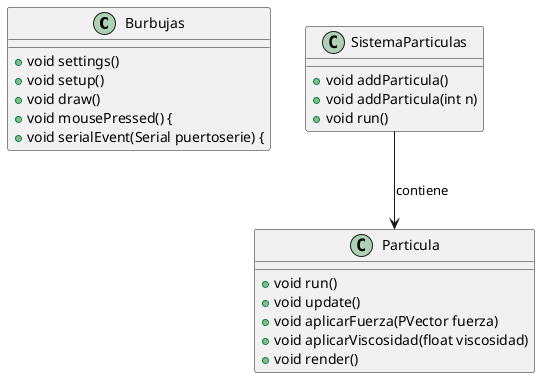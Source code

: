 @startuml classes_processing

' Declaración de las clases en Processing
class Burbujas {
    +void settings()
    +void setup()
    +void draw()
    +void mousePressed() {
    +void serialEvent(Serial puertoserie) {
}

class Particula {
    +void run()
    +void update()
    +void aplicarFuerza(PVector fuerza)
    +void aplicarViscosidad(float viscosidad)
    +void render()
}

class SistemaParticulas {
    +void addParticula()
    +void addParticula(int n)
    +void run()
}

' Relaciones entre las clases
SistemaParticulas --> Particula : contiene

@enduml

